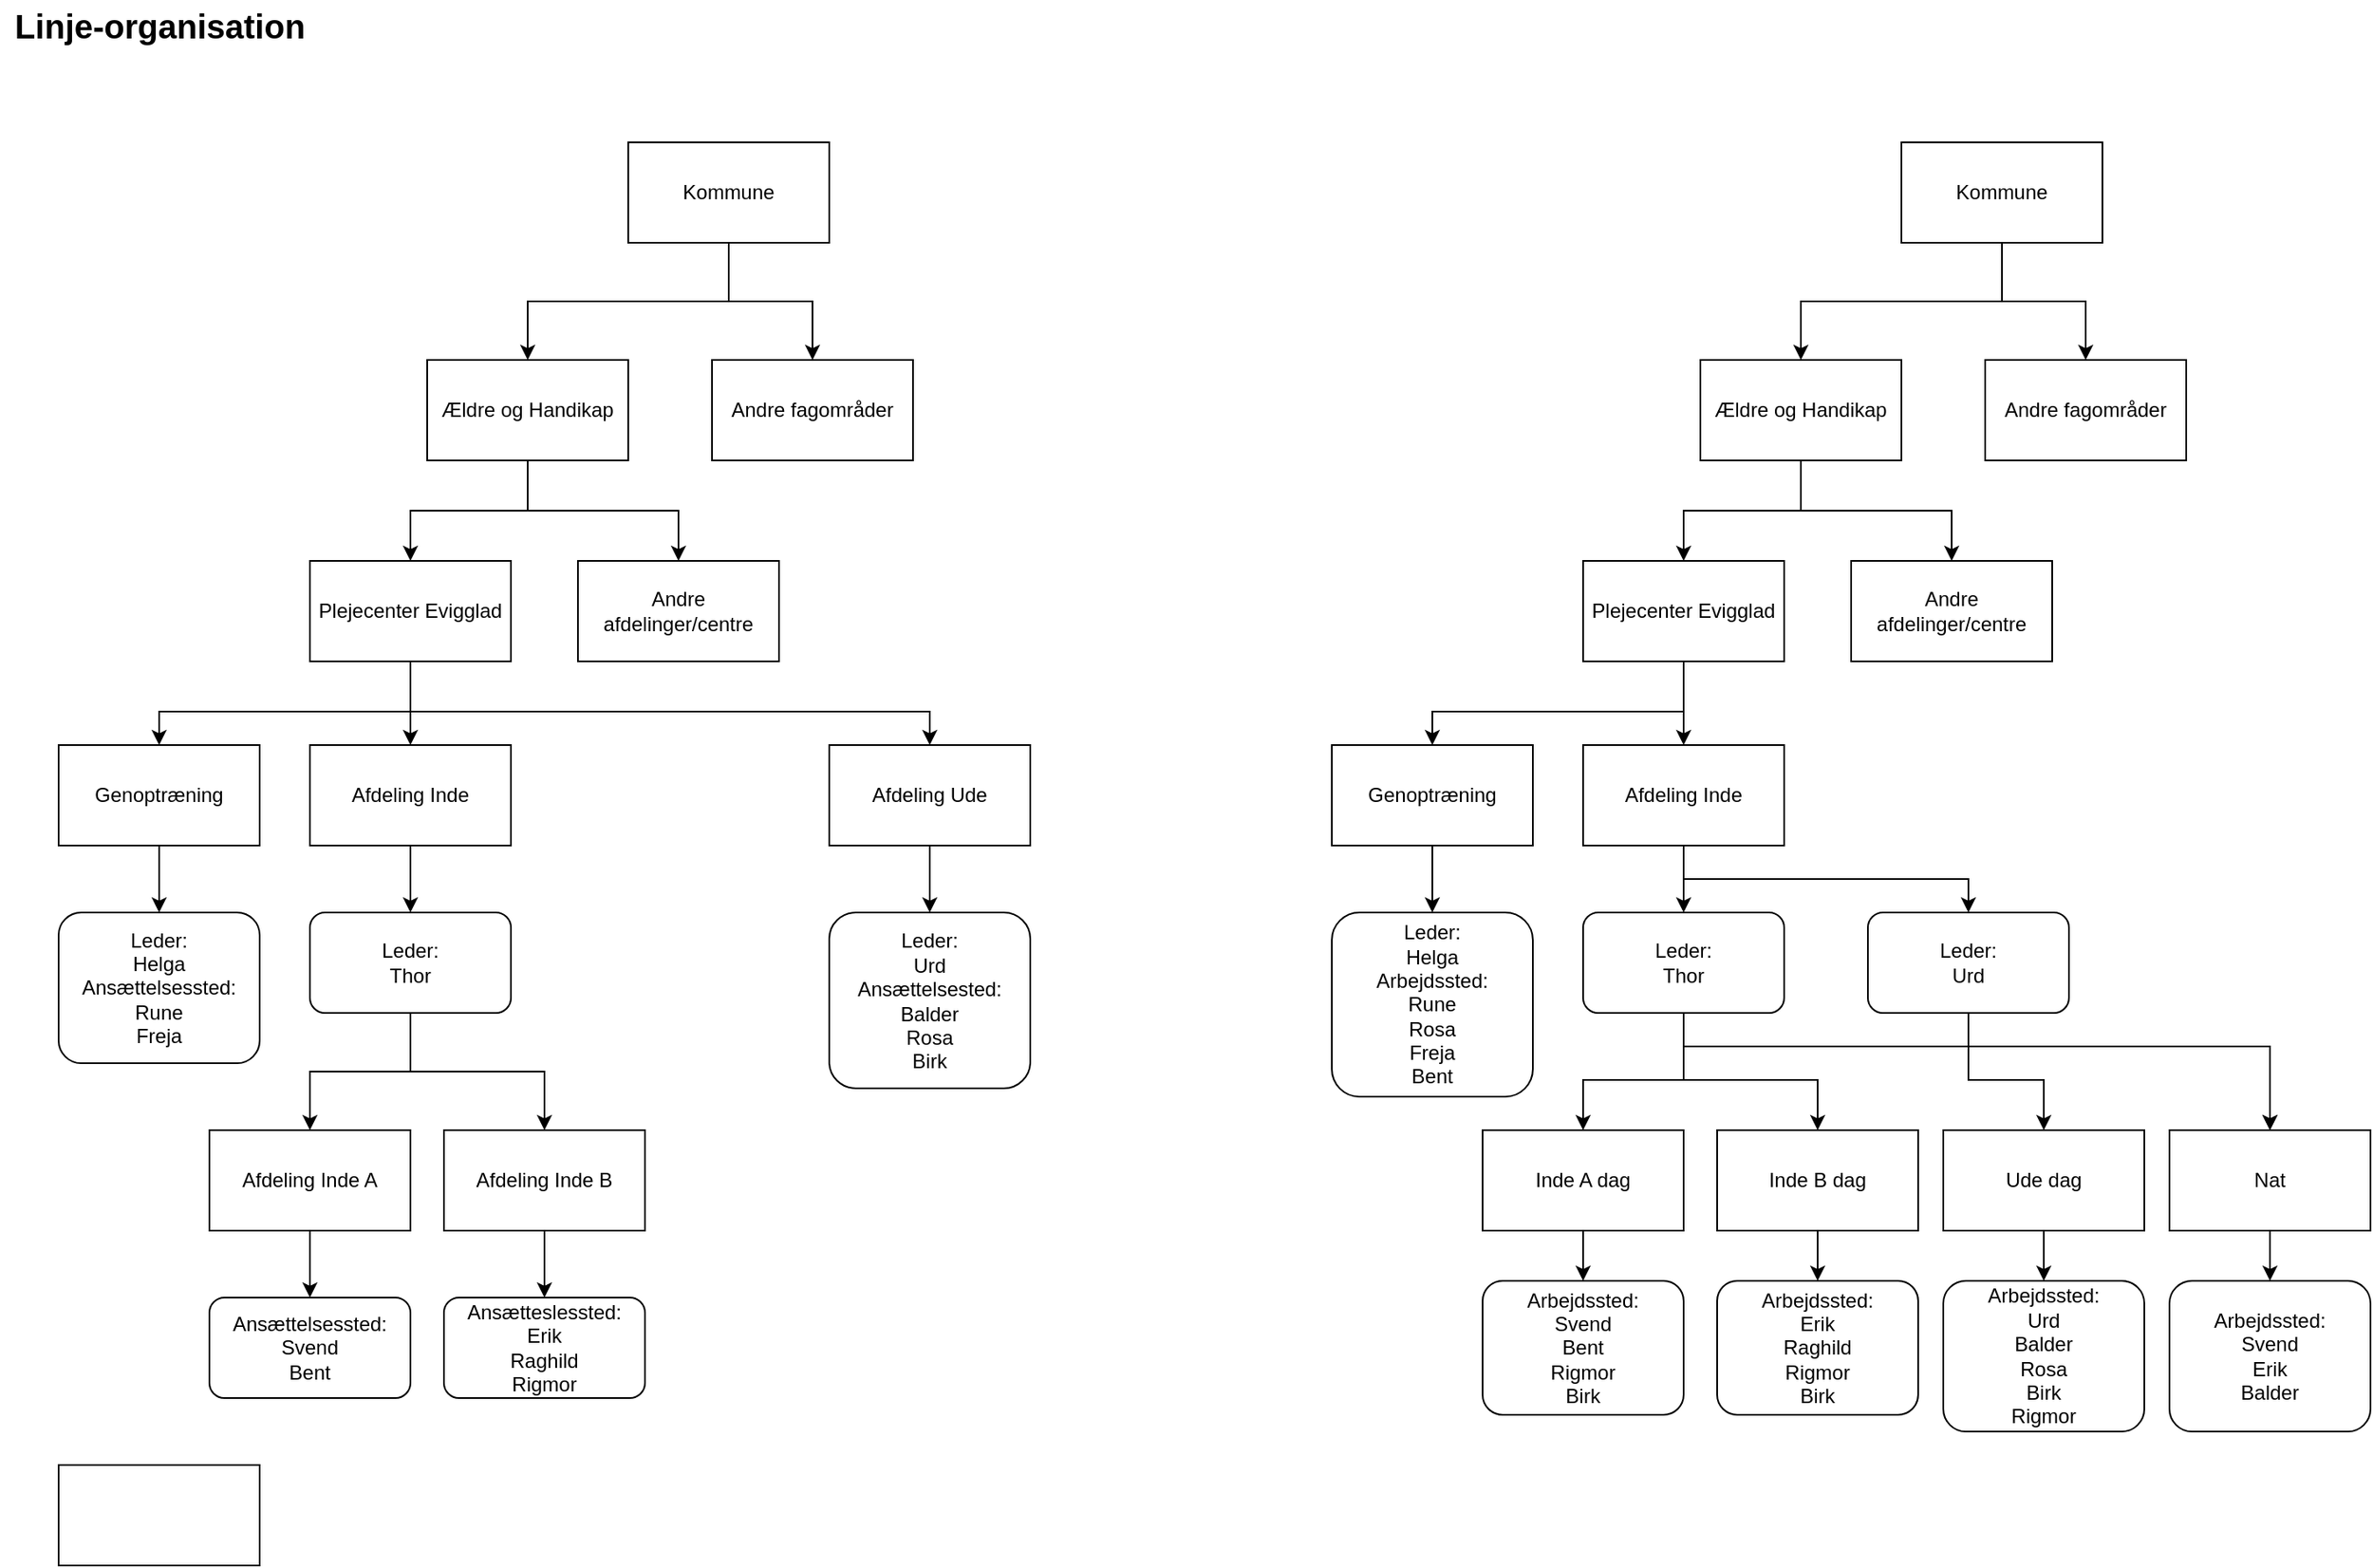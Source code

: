 <mxfile version="12.3.8" type="github" pages="1">
  <diagram id="IXref5agaDI1envroTZy" name="Page-1">
    <mxGraphModel dx="2249" dy="791" grid="1" gridSize="10" guides="1" tooltips="1" connect="1" arrows="1" fold="1" page="1" pageScale="1" pageWidth="827" pageHeight="1169" math="0" shadow="0">
      <root>
        <mxCell id="0"/>
        <mxCell id="1" parent="0"/>
        <mxCell id="Wnkmwy8_kZ7854Y8tCjC-5" style="edgeStyle=orthogonalEdgeStyle;rounded=0;orthogonalLoop=1;jettySize=auto;html=1;entryX=0.5;entryY=0;entryDx=0;entryDy=0;" parent="1" source="Wnkmwy8_kZ7854Y8tCjC-1" target="Wnkmwy8_kZ7854Y8tCjC-2" edge="1">
          <mxGeometry relative="1" as="geometry"/>
        </mxCell>
        <mxCell id="Wnkmwy8_kZ7854Y8tCjC-6" style="edgeStyle=orthogonalEdgeStyle;rounded=0;orthogonalLoop=1;jettySize=auto;html=1;" parent="1" source="Wnkmwy8_kZ7854Y8tCjC-1" target="Wnkmwy8_kZ7854Y8tCjC-4" edge="1">
          <mxGeometry relative="1" as="geometry"/>
        </mxCell>
        <mxCell id="Wnkmwy8_kZ7854Y8tCjC-1" value="Kommune" style="rounded=0;whiteSpace=wrap;html=1;" parent="1" vertex="1">
          <mxGeometry x="240" y="100" width="120" height="60" as="geometry"/>
        </mxCell>
        <mxCell id="Wnkmwy8_kZ7854Y8tCjC-7" style="edgeStyle=orthogonalEdgeStyle;rounded=0;orthogonalLoop=1;jettySize=auto;html=1;" parent="1" source="Wnkmwy8_kZ7854Y8tCjC-2" target="Wnkmwy8_kZ7854Y8tCjC-3" edge="1">
          <mxGeometry relative="1" as="geometry"/>
        </mxCell>
        <mxCell id="Wnkmwy8_kZ7854Y8tCjC-9" style="edgeStyle=orthogonalEdgeStyle;rounded=0;orthogonalLoop=1;jettySize=auto;html=1;entryX=0.5;entryY=0;entryDx=0;entryDy=0;" parent="1" source="Wnkmwy8_kZ7854Y8tCjC-2" target="Wnkmwy8_kZ7854Y8tCjC-8" edge="1">
          <mxGeometry relative="1" as="geometry"/>
        </mxCell>
        <mxCell id="Wnkmwy8_kZ7854Y8tCjC-2" value="Ældre og Handikap" style="rounded=0;whiteSpace=wrap;html=1;" parent="1" vertex="1">
          <mxGeometry x="120" y="230" width="120" height="60" as="geometry"/>
        </mxCell>
        <mxCell id="Wnkmwy8_kZ7854Y8tCjC-14" style="edgeStyle=orthogonalEdgeStyle;rounded=0;orthogonalLoop=1;jettySize=auto;html=1;" parent="1" source="Wnkmwy8_kZ7854Y8tCjC-3" target="Wnkmwy8_kZ7854Y8tCjC-10" edge="1">
          <mxGeometry relative="1" as="geometry">
            <Array as="points">
              <mxPoint x="110" y="440"/>
              <mxPoint x="-40" y="440"/>
            </Array>
          </mxGeometry>
        </mxCell>
        <mxCell id="Wnkmwy8_kZ7854Y8tCjC-15" style="edgeStyle=orthogonalEdgeStyle;rounded=0;orthogonalLoop=1;jettySize=auto;html=1;" parent="1" source="Wnkmwy8_kZ7854Y8tCjC-3" target="Wnkmwy8_kZ7854Y8tCjC-12" edge="1">
          <mxGeometry relative="1" as="geometry">
            <Array as="points">
              <mxPoint x="110" y="440"/>
              <mxPoint x="420" y="440"/>
            </Array>
          </mxGeometry>
        </mxCell>
        <mxCell id="Wnkmwy8_kZ7854Y8tCjC-33" style="edgeStyle=orthogonalEdgeStyle;rounded=0;orthogonalLoop=1;jettySize=auto;html=1;entryX=0.5;entryY=0;entryDx=0;entryDy=0;" parent="1" source="Wnkmwy8_kZ7854Y8tCjC-3" target="Wnkmwy8_kZ7854Y8tCjC-32" edge="1">
          <mxGeometry relative="1" as="geometry"/>
        </mxCell>
        <mxCell id="Wnkmwy8_kZ7854Y8tCjC-3" value="Plejecenter Evigglad" style="rounded=0;whiteSpace=wrap;html=1;" parent="1" vertex="1">
          <mxGeometry x="50" y="350" width="120" height="60" as="geometry"/>
        </mxCell>
        <mxCell id="Wnkmwy8_kZ7854Y8tCjC-4" value="Andre fagområder" style="rounded=0;whiteSpace=wrap;html=1;" parent="1" vertex="1">
          <mxGeometry x="290" y="230" width="120" height="60" as="geometry"/>
        </mxCell>
        <mxCell id="Wnkmwy8_kZ7854Y8tCjC-8" value="Andre afdelinger/centre" style="rounded=0;whiteSpace=wrap;html=1;" parent="1" vertex="1">
          <mxGeometry x="210" y="350" width="120" height="60" as="geometry"/>
        </mxCell>
        <mxCell id="Wnkmwy8_kZ7854Y8tCjC-28" style="edgeStyle=orthogonalEdgeStyle;rounded=0;orthogonalLoop=1;jettySize=auto;html=1;" parent="1" source="Wnkmwy8_kZ7854Y8tCjC-10" target="Wnkmwy8_kZ7854Y8tCjC-26" edge="1">
          <mxGeometry relative="1" as="geometry"/>
        </mxCell>
        <mxCell id="Wnkmwy8_kZ7854Y8tCjC-10" value="Genoptræning" style="rounded=0;whiteSpace=wrap;html=1;" parent="1" vertex="1">
          <mxGeometry x="-100" y="460" width="120" height="60" as="geometry"/>
        </mxCell>
        <mxCell id="Wnkmwy8_kZ7854Y8tCjC-40" style="edgeStyle=orthogonalEdgeStyle;rounded=0;orthogonalLoop=1;jettySize=auto;html=1;entryX=0.5;entryY=0;entryDx=0;entryDy=0;" parent="1" source="Wnkmwy8_kZ7854Y8tCjC-11" target="Wnkmwy8_kZ7854Y8tCjC-39" edge="1">
          <mxGeometry relative="1" as="geometry"/>
        </mxCell>
        <mxCell id="Wnkmwy8_kZ7854Y8tCjC-11" value="Afdeling Inde A" style="rounded=0;whiteSpace=wrap;html=1;" parent="1" vertex="1">
          <mxGeometry x="-10" y="690" width="120" height="60" as="geometry"/>
        </mxCell>
        <mxCell id="hOVymhXeUfGJp4dvNV1h-11" style="edgeStyle=orthogonalEdgeStyle;rounded=0;orthogonalLoop=1;jettySize=auto;html=1;" edge="1" parent="1" source="Wnkmwy8_kZ7854Y8tCjC-12" target="hOVymhXeUfGJp4dvNV1h-10">
          <mxGeometry relative="1" as="geometry"/>
        </mxCell>
        <mxCell id="Wnkmwy8_kZ7854Y8tCjC-12" value="Afdeling Ude" style="rounded=0;whiteSpace=wrap;html=1;" parent="1" vertex="1">
          <mxGeometry x="360" y="460" width="120" height="60" as="geometry"/>
        </mxCell>
        <mxCell id="Wnkmwy8_kZ7854Y8tCjC-26" value="&lt;div&gt;Leder:&lt;/div&gt;&lt;div&gt;Helga&lt;/div&gt;&lt;div&gt;Ansættelsessted:&lt;/div&gt;&lt;div&gt;Rune&lt;/div&gt;&lt;div&gt;Freja&lt;/div&gt;" style="rounded=1;whiteSpace=wrap;html=1;" parent="1" vertex="1">
          <mxGeometry x="-100" y="560" width="120" height="90" as="geometry"/>
        </mxCell>
        <mxCell id="Wnkmwy8_kZ7854Y8tCjC-43" style="edgeStyle=orthogonalEdgeStyle;rounded=0;orthogonalLoop=1;jettySize=auto;html=1;" parent="1" source="Wnkmwy8_kZ7854Y8tCjC-31" target="Wnkmwy8_kZ7854Y8tCjC-41" edge="1">
          <mxGeometry relative="1" as="geometry"/>
        </mxCell>
        <mxCell id="Wnkmwy8_kZ7854Y8tCjC-31" value="Afdeling Inde B" style="rounded=0;whiteSpace=wrap;html=1;" parent="1" vertex="1">
          <mxGeometry x="130" y="690" width="120" height="60" as="geometry"/>
        </mxCell>
        <mxCell id="Wnkmwy8_kZ7854Y8tCjC-35" style="edgeStyle=orthogonalEdgeStyle;rounded=0;orthogonalLoop=1;jettySize=auto;html=1;" parent="1" source="Wnkmwy8_kZ7854Y8tCjC-32" target="Wnkmwy8_kZ7854Y8tCjC-34" edge="1">
          <mxGeometry relative="1" as="geometry"/>
        </mxCell>
        <mxCell id="Wnkmwy8_kZ7854Y8tCjC-32" value="Afdeling Inde" style="rounded=0;whiteSpace=wrap;html=1;" parent="1" vertex="1">
          <mxGeometry x="50" y="460" width="120" height="60" as="geometry"/>
        </mxCell>
        <mxCell id="Wnkmwy8_kZ7854Y8tCjC-36" style="edgeStyle=orthogonalEdgeStyle;rounded=0;orthogonalLoop=1;jettySize=auto;html=1;" parent="1" source="Wnkmwy8_kZ7854Y8tCjC-34" target="Wnkmwy8_kZ7854Y8tCjC-11" edge="1">
          <mxGeometry relative="1" as="geometry"/>
        </mxCell>
        <mxCell id="Wnkmwy8_kZ7854Y8tCjC-37" style="edgeStyle=orthogonalEdgeStyle;rounded=0;orthogonalLoop=1;jettySize=auto;html=1;entryX=0.5;entryY=0;entryDx=0;entryDy=0;" parent="1" source="Wnkmwy8_kZ7854Y8tCjC-34" target="Wnkmwy8_kZ7854Y8tCjC-31" edge="1">
          <mxGeometry relative="1" as="geometry"/>
        </mxCell>
        <mxCell id="Wnkmwy8_kZ7854Y8tCjC-34" value="&lt;div&gt;Leder:&lt;/div&gt;&lt;div&gt;Thor&lt;br&gt;&lt;/div&gt;" style="rounded=1;whiteSpace=wrap;html=1;" parent="1" vertex="1">
          <mxGeometry x="50" y="560" width="120" height="60" as="geometry"/>
        </mxCell>
        <mxCell id="Wnkmwy8_kZ7854Y8tCjC-39" value="&lt;div&gt;Ansættelsessted:&lt;/div&gt;&lt;div&gt;Svend&lt;/div&gt;&lt;div&gt;Bent&lt;/div&gt;" style="rounded=1;whiteSpace=wrap;html=1;" parent="1" vertex="1">
          <mxGeometry x="-10" y="790" width="120" height="60" as="geometry"/>
        </mxCell>
        <mxCell id="Wnkmwy8_kZ7854Y8tCjC-41" value="&lt;div&gt;Ansætteslessted:&lt;/div&gt;&lt;div&gt;Erik&lt;/div&gt;&lt;div&gt;Raghild&lt;/div&gt;&lt;div&gt;Rigmor&lt;br&gt;&lt;/div&gt;" style="rounded=1;whiteSpace=wrap;html=1;" parent="1" vertex="1">
          <mxGeometry x="130" y="790" width="120" height="60" as="geometry"/>
        </mxCell>
        <mxCell id="Wnkmwy8_kZ7854Y8tCjC-44" style="edgeStyle=orthogonalEdgeStyle;rounded=0;orthogonalLoop=1;jettySize=auto;html=1;entryX=0.5;entryY=0;entryDx=0;entryDy=0;" parent="1" source="Wnkmwy8_kZ7854Y8tCjC-46" target="Wnkmwy8_kZ7854Y8tCjC-49" edge="1">
          <mxGeometry relative="1" as="geometry"/>
        </mxCell>
        <mxCell id="Wnkmwy8_kZ7854Y8tCjC-45" style="edgeStyle=orthogonalEdgeStyle;rounded=0;orthogonalLoop=1;jettySize=auto;html=1;" parent="1" source="Wnkmwy8_kZ7854Y8tCjC-46" target="Wnkmwy8_kZ7854Y8tCjC-54" edge="1">
          <mxGeometry relative="1" as="geometry"/>
        </mxCell>
        <mxCell id="Wnkmwy8_kZ7854Y8tCjC-46" value="Kommune" style="rounded=0;whiteSpace=wrap;html=1;" parent="1" vertex="1">
          <mxGeometry x="1000" y="100" width="120" height="60" as="geometry"/>
        </mxCell>
        <mxCell id="Wnkmwy8_kZ7854Y8tCjC-47" style="edgeStyle=orthogonalEdgeStyle;rounded=0;orthogonalLoop=1;jettySize=auto;html=1;" parent="1" source="Wnkmwy8_kZ7854Y8tCjC-49" target="Wnkmwy8_kZ7854Y8tCjC-53" edge="1">
          <mxGeometry relative="1" as="geometry"/>
        </mxCell>
        <mxCell id="Wnkmwy8_kZ7854Y8tCjC-48" style="edgeStyle=orthogonalEdgeStyle;rounded=0;orthogonalLoop=1;jettySize=auto;html=1;entryX=0.5;entryY=0;entryDx=0;entryDy=0;" parent="1" source="Wnkmwy8_kZ7854Y8tCjC-49" target="Wnkmwy8_kZ7854Y8tCjC-55" edge="1">
          <mxGeometry relative="1" as="geometry"/>
        </mxCell>
        <mxCell id="Wnkmwy8_kZ7854Y8tCjC-49" value="Ældre og Handikap" style="rounded=0;whiteSpace=wrap;html=1;" parent="1" vertex="1">
          <mxGeometry x="880" y="230" width="120" height="60" as="geometry"/>
        </mxCell>
        <mxCell id="Wnkmwy8_kZ7854Y8tCjC-50" style="edgeStyle=orthogonalEdgeStyle;rounded=0;orthogonalLoop=1;jettySize=auto;html=1;" parent="1" source="Wnkmwy8_kZ7854Y8tCjC-53" target="Wnkmwy8_kZ7854Y8tCjC-57" edge="1">
          <mxGeometry relative="1" as="geometry">
            <Array as="points">
              <mxPoint x="870" y="440"/>
              <mxPoint x="720" y="440"/>
            </Array>
          </mxGeometry>
        </mxCell>
        <mxCell id="Wnkmwy8_kZ7854Y8tCjC-52" style="edgeStyle=orthogonalEdgeStyle;rounded=0;orthogonalLoop=1;jettySize=auto;html=1;entryX=0.5;entryY=0;entryDx=0;entryDy=0;" parent="1" source="Wnkmwy8_kZ7854Y8tCjC-53" target="Wnkmwy8_kZ7854Y8tCjC-67" edge="1">
          <mxGeometry relative="1" as="geometry"/>
        </mxCell>
        <mxCell id="Wnkmwy8_kZ7854Y8tCjC-53" value="Plejecenter Evigglad" style="rounded=0;whiteSpace=wrap;html=1;" parent="1" vertex="1">
          <mxGeometry x="810" y="350" width="120" height="60" as="geometry"/>
        </mxCell>
        <mxCell id="Wnkmwy8_kZ7854Y8tCjC-54" value="Andre fagområder" style="rounded=0;whiteSpace=wrap;html=1;" parent="1" vertex="1">
          <mxGeometry x="1050" y="230" width="120" height="60" as="geometry"/>
        </mxCell>
        <mxCell id="Wnkmwy8_kZ7854Y8tCjC-55" value="Andre afdelinger/centre" style="rounded=0;whiteSpace=wrap;html=1;" parent="1" vertex="1">
          <mxGeometry x="970" y="350" width="120" height="60" as="geometry"/>
        </mxCell>
        <mxCell id="Wnkmwy8_kZ7854Y8tCjC-56" style="edgeStyle=orthogonalEdgeStyle;rounded=0;orthogonalLoop=1;jettySize=auto;html=1;" parent="1" source="Wnkmwy8_kZ7854Y8tCjC-57" target="Wnkmwy8_kZ7854Y8tCjC-62" edge="1">
          <mxGeometry relative="1" as="geometry"/>
        </mxCell>
        <mxCell id="Wnkmwy8_kZ7854Y8tCjC-57" value="Genoptræning" style="rounded=0;whiteSpace=wrap;html=1;" parent="1" vertex="1">
          <mxGeometry x="660" y="460" width="120" height="60" as="geometry"/>
        </mxCell>
        <mxCell id="hOVymhXeUfGJp4dvNV1h-23" style="edgeStyle=orthogonalEdgeStyle;rounded=0;orthogonalLoop=1;jettySize=auto;html=1;entryX=0.5;entryY=0;entryDx=0;entryDy=0;" edge="1" parent="1" source="Wnkmwy8_kZ7854Y8tCjC-59" target="hOVymhXeUfGJp4dvNV1h-21">
          <mxGeometry relative="1" as="geometry"/>
        </mxCell>
        <mxCell id="Wnkmwy8_kZ7854Y8tCjC-59" value="Inde A dag" style="rounded=0;whiteSpace=wrap;html=1;" parent="1" vertex="1">
          <mxGeometry x="750" y="690" width="120" height="60" as="geometry"/>
        </mxCell>
        <mxCell id="Wnkmwy8_kZ7854Y8tCjC-62" value="&lt;div&gt;Leder:&lt;/div&gt;&lt;div&gt;Helga&lt;/div&gt;&lt;div&gt;Arbejdssted:&lt;/div&gt;&lt;div&gt;Rune&lt;/div&gt;&lt;div&gt;Rosa&lt;br&gt;&lt;/div&gt;&lt;div&gt;Freja&lt;/div&gt;&lt;div&gt;Bent&lt;br&gt;&lt;/div&gt;" style="rounded=1;whiteSpace=wrap;html=1;" parent="1" vertex="1">
          <mxGeometry x="660" y="560" width="120" height="110" as="geometry"/>
        </mxCell>
        <mxCell id="hOVymhXeUfGJp4dvNV1h-24" style="edgeStyle=orthogonalEdgeStyle;rounded=0;orthogonalLoop=1;jettySize=auto;html=1;" edge="1" parent="1" source="Wnkmwy8_kZ7854Y8tCjC-65" target="hOVymhXeUfGJp4dvNV1h-22">
          <mxGeometry relative="1" as="geometry"/>
        </mxCell>
        <mxCell id="Wnkmwy8_kZ7854Y8tCjC-65" value="Inde B dag" style="rounded=0;whiteSpace=wrap;html=1;" parent="1" vertex="1">
          <mxGeometry x="890" y="690" width="120" height="60" as="geometry"/>
        </mxCell>
        <mxCell id="Wnkmwy8_kZ7854Y8tCjC-66" style="edgeStyle=orthogonalEdgeStyle;rounded=0;orthogonalLoop=1;jettySize=auto;html=1;" parent="1" source="Wnkmwy8_kZ7854Y8tCjC-67" target="Wnkmwy8_kZ7854Y8tCjC-70" edge="1">
          <mxGeometry relative="1" as="geometry"/>
        </mxCell>
        <mxCell id="hOVymhXeUfGJp4dvNV1h-17" style="edgeStyle=orthogonalEdgeStyle;rounded=0;orthogonalLoop=1;jettySize=auto;html=1;" edge="1" parent="1" source="Wnkmwy8_kZ7854Y8tCjC-67" target="hOVymhXeUfGJp4dvNV1h-16">
          <mxGeometry relative="1" as="geometry">
            <Array as="points">
              <mxPoint x="870" y="540"/>
              <mxPoint x="1040" y="540"/>
            </Array>
          </mxGeometry>
        </mxCell>
        <mxCell id="Wnkmwy8_kZ7854Y8tCjC-67" value="Afdeling Inde" style="rounded=0;whiteSpace=wrap;html=1;" parent="1" vertex="1">
          <mxGeometry x="810" y="460" width="120" height="60" as="geometry"/>
        </mxCell>
        <mxCell id="hOVymhXeUfGJp4dvNV1h-13" style="edgeStyle=orthogonalEdgeStyle;rounded=0;orthogonalLoop=1;jettySize=auto;html=1;" edge="1" parent="1" source="Wnkmwy8_kZ7854Y8tCjC-70" target="Wnkmwy8_kZ7854Y8tCjC-59">
          <mxGeometry relative="1" as="geometry">
            <Array as="points">
              <mxPoint x="870" y="660"/>
              <mxPoint x="810" y="660"/>
            </Array>
          </mxGeometry>
        </mxCell>
        <mxCell id="hOVymhXeUfGJp4dvNV1h-14" style="edgeStyle=orthogonalEdgeStyle;rounded=0;orthogonalLoop=1;jettySize=auto;html=1;" edge="1" parent="1" source="Wnkmwy8_kZ7854Y8tCjC-70" target="Wnkmwy8_kZ7854Y8tCjC-65">
          <mxGeometry relative="1" as="geometry">
            <Array as="points">
              <mxPoint x="870" y="660"/>
              <mxPoint x="950" y="660"/>
            </Array>
          </mxGeometry>
        </mxCell>
        <mxCell id="hOVymhXeUfGJp4dvNV1h-20" style="edgeStyle=orthogonalEdgeStyle;rounded=0;orthogonalLoop=1;jettySize=auto;html=1;" edge="1" parent="1" source="Wnkmwy8_kZ7854Y8tCjC-70" target="hOVymhXeUfGJp4dvNV1h-1">
          <mxGeometry relative="1" as="geometry">
            <Array as="points">
              <mxPoint x="870" y="640"/>
              <mxPoint x="1220" y="640"/>
            </Array>
          </mxGeometry>
        </mxCell>
        <mxCell id="Wnkmwy8_kZ7854Y8tCjC-70" value="&lt;div&gt;Leder:&lt;/div&gt;&lt;div&gt;Thor&lt;br&gt;&lt;/div&gt;" style="rounded=1;whiteSpace=wrap;html=1;" parent="1" vertex="1">
          <mxGeometry x="810" y="560" width="120" height="60" as="geometry"/>
        </mxCell>
        <mxCell id="hOVymhXeUfGJp4dvNV1h-28" style="edgeStyle=orthogonalEdgeStyle;rounded=0;orthogonalLoop=1;jettySize=auto;html=1;" edge="1" parent="1" source="hOVymhXeUfGJp4dvNV1h-1" target="hOVymhXeUfGJp4dvNV1h-27">
          <mxGeometry relative="1" as="geometry"/>
        </mxCell>
        <mxCell id="hOVymhXeUfGJp4dvNV1h-1" value="Nat" style="rounded=0;whiteSpace=wrap;html=1;" vertex="1" parent="1">
          <mxGeometry x="1160" y="690" width="120" height="60" as="geometry"/>
        </mxCell>
        <mxCell id="hOVymhXeUfGJp4dvNV1h-10" value="&lt;div&gt;Leder:&lt;/div&gt;&lt;div&gt;Urd&lt;/div&gt;&lt;div&gt;Ansættelsested:&lt;/div&gt;&lt;div&gt;Balder&lt;/div&gt;&lt;div&gt;Rosa&lt;/div&gt;&lt;div&gt;Birk&lt;br&gt;&lt;/div&gt;" style="rounded=1;whiteSpace=wrap;html=1;" vertex="1" parent="1">
          <mxGeometry x="360" y="560" width="120" height="105" as="geometry"/>
        </mxCell>
        <mxCell id="hOVymhXeUfGJp4dvNV1h-26" style="edgeStyle=orthogonalEdgeStyle;rounded=0;orthogonalLoop=1;jettySize=auto;html=1;" edge="1" parent="1" source="hOVymhXeUfGJp4dvNV1h-12" target="hOVymhXeUfGJp4dvNV1h-25">
          <mxGeometry relative="1" as="geometry"/>
        </mxCell>
        <mxCell id="hOVymhXeUfGJp4dvNV1h-12" value="Ude dag" style="rounded=0;whiteSpace=wrap;html=1;" vertex="1" parent="1">
          <mxGeometry x="1025" y="690" width="120" height="60" as="geometry"/>
        </mxCell>
        <mxCell id="hOVymhXeUfGJp4dvNV1h-18" style="edgeStyle=orthogonalEdgeStyle;rounded=0;orthogonalLoop=1;jettySize=auto;html=1;" edge="1" parent="1" source="hOVymhXeUfGJp4dvNV1h-16" target="hOVymhXeUfGJp4dvNV1h-12">
          <mxGeometry relative="1" as="geometry">
            <Array as="points">
              <mxPoint x="1040" y="660"/>
              <mxPoint x="1085" y="660"/>
            </Array>
          </mxGeometry>
        </mxCell>
        <mxCell id="hOVymhXeUfGJp4dvNV1h-19" style="edgeStyle=orthogonalEdgeStyle;rounded=0;orthogonalLoop=1;jettySize=auto;html=1;" edge="1" parent="1" source="hOVymhXeUfGJp4dvNV1h-16" target="hOVymhXeUfGJp4dvNV1h-1">
          <mxGeometry relative="1" as="geometry">
            <Array as="points">
              <mxPoint x="1040" y="640"/>
              <mxPoint x="1220" y="640"/>
            </Array>
          </mxGeometry>
        </mxCell>
        <mxCell id="hOVymhXeUfGJp4dvNV1h-16" value="&lt;div&gt;Leder:&lt;/div&gt;&lt;div&gt;Urd&lt;br&gt;&lt;/div&gt;" style="rounded=1;whiteSpace=wrap;html=1;" vertex="1" parent="1">
          <mxGeometry x="980" y="560" width="120" height="60" as="geometry"/>
        </mxCell>
        <mxCell id="hOVymhXeUfGJp4dvNV1h-21" value="&lt;div&gt;Arbejdssted:&lt;/div&gt;&lt;div&gt;Svend&lt;/div&gt;&lt;div&gt;Bent&lt;/div&gt;&lt;div&gt;Rigmor&lt;/div&gt;&lt;div&gt;Birk&lt;br&gt;&lt;/div&gt;" style="rounded=1;whiteSpace=wrap;html=1;" vertex="1" parent="1">
          <mxGeometry x="750" y="780" width="120" height="80" as="geometry"/>
        </mxCell>
        <mxCell id="hOVymhXeUfGJp4dvNV1h-22" value="&lt;div&gt;Arbejdssted:&lt;/div&gt;&lt;div&gt;Erik&lt;/div&gt;&lt;div&gt;Raghild&lt;/div&gt;&lt;div&gt;Rigmor&lt;/div&gt;&lt;div&gt;Birk&lt;br&gt;&lt;/div&gt;" style="rounded=1;whiteSpace=wrap;html=1;" vertex="1" parent="1">
          <mxGeometry x="890" y="780" width="120" height="80" as="geometry"/>
        </mxCell>
        <mxCell id="hOVymhXeUfGJp4dvNV1h-25" value="&lt;div&gt;Arbejdssted:&lt;/div&gt;&lt;div&gt;Urd&lt;br&gt;&lt;/div&gt;&lt;div&gt;Balder&lt;/div&gt;&lt;div&gt;Rosa&lt;/div&gt;&lt;div&gt;Birk&lt;/div&gt;&lt;div&gt;Rigmor&lt;br&gt;&lt;/div&gt;" style="rounded=1;whiteSpace=wrap;html=1;" vertex="1" parent="1">
          <mxGeometry x="1025" y="780" width="120" height="90" as="geometry"/>
        </mxCell>
        <mxCell id="hOVymhXeUfGJp4dvNV1h-27" value="&lt;div&gt;Arbejdssted:&lt;/div&gt;&lt;div&gt;Svend&lt;/div&gt;&lt;div&gt;Erik&lt;/div&gt;&lt;div&gt;Balder&lt;br&gt;&lt;/div&gt;" style="rounded=1;whiteSpace=wrap;html=1;" vertex="1" parent="1">
          <mxGeometry x="1160" y="780" width="120" height="90" as="geometry"/>
        </mxCell>
        <mxCell id="hOVymhXeUfGJp4dvNV1h-30" value="" style="verticalLabelPosition=bottom;verticalAlign=top;html=1;shape=mxgraph.basic.rect;fillColor2=none;strokeWidth=1;size=20;indent=5;" vertex="1" parent="1">
          <mxGeometry x="-100" y="890" width="120" height="60" as="geometry"/>
        </mxCell>
        <mxCell id="hOVymhXeUfGJp4dvNV1h-31" value="Linje-organisation" style="text;html=1;align=center;verticalAlign=middle;resizable=0;points=[];;autosize=1;fontSize=20;fontStyle=1" vertex="1" parent="1">
          <mxGeometry x="-135" y="15" width="190" height="30" as="geometry"/>
        </mxCell>
      </root>
    </mxGraphModel>
  </diagram>
</mxfile>
